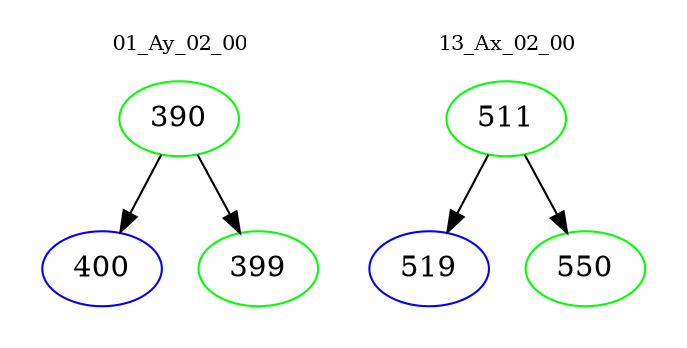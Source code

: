 digraph{
subgraph cluster_0 {
color = white
label = "01_Ay_02_00";
fontsize=10;
T0_390 [label="390", color="green"]
T0_390 -> T0_400 [color="black"]
T0_400 [label="400", color="blue"]
T0_390 -> T0_399 [color="black"]
T0_399 [label="399", color="green"]
}
subgraph cluster_1 {
color = white
label = "13_Ax_02_00";
fontsize=10;
T1_511 [label="511", color="green"]
T1_511 -> T1_519 [color="black"]
T1_519 [label="519", color="blue"]
T1_511 -> T1_550 [color="black"]
T1_550 [label="550", color="green"]
}
}
